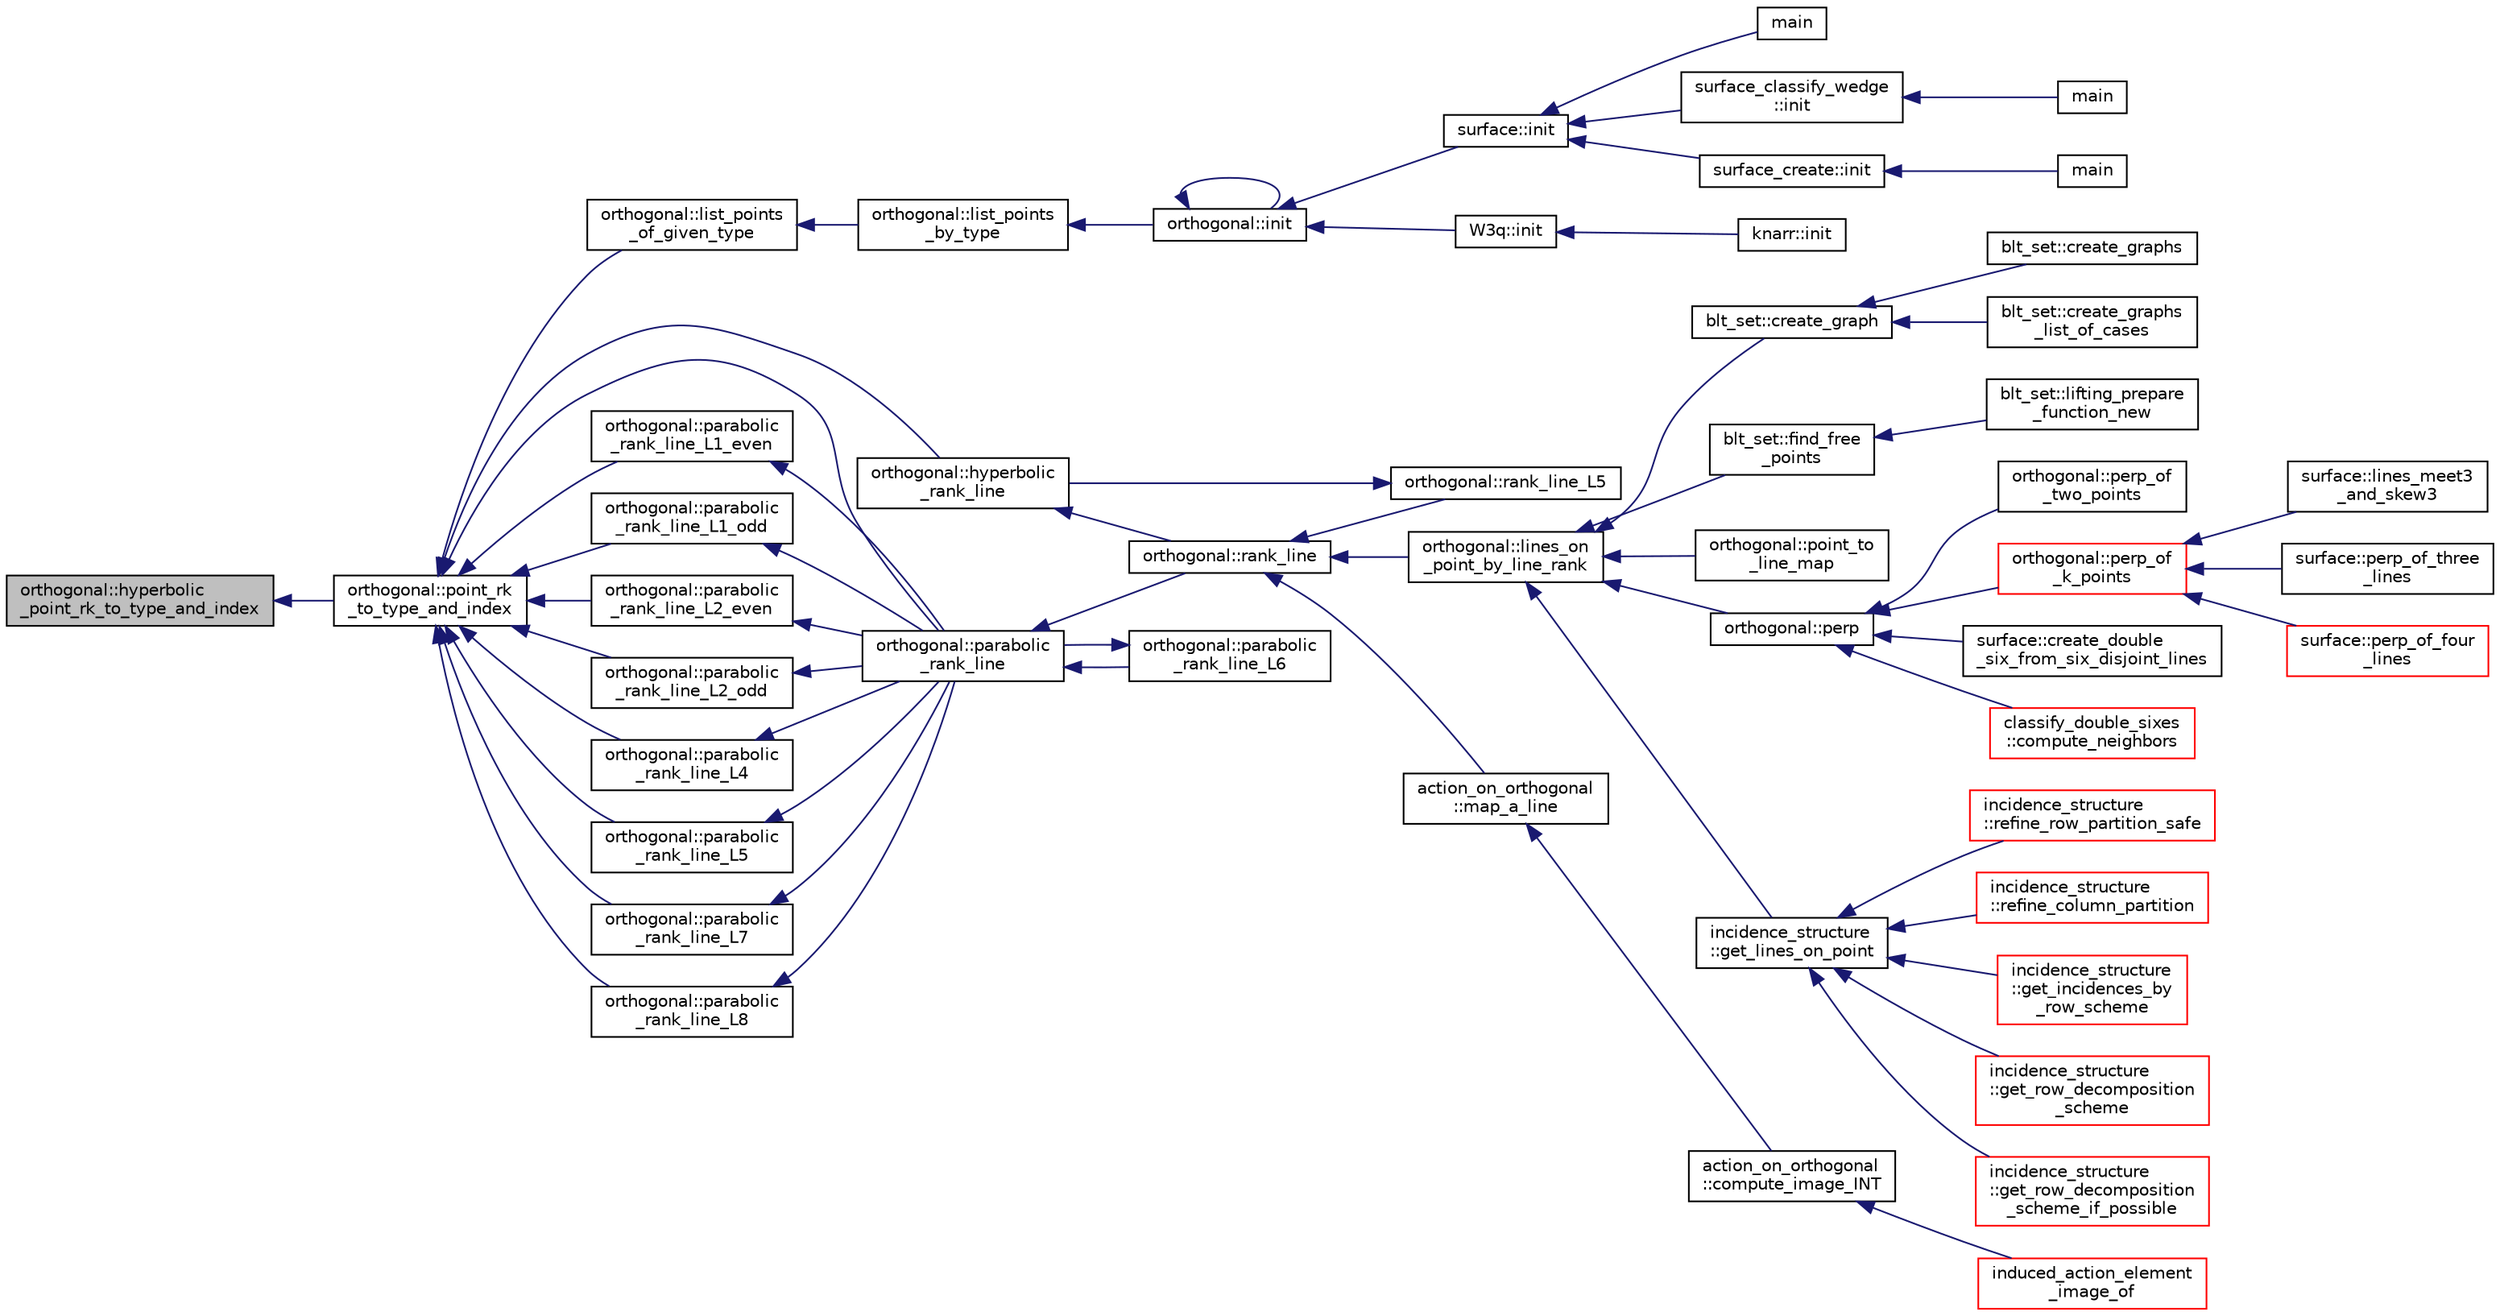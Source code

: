 digraph "orthogonal::hyperbolic_point_rk_to_type_and_index"
{
  edge [fontname="Helvetica",fontsize="10",labelfontname="Helvetica",labelfontsize="10"];
  node [fontname="Helvetica",fontsize="10",shape=record];
  rankdir="LR";
  Node8101 [label="orthogonal::hyperbolic\l_point_rk_to_type_and_index",height=0.2,width=0.4,color="black", fillcolor="grey75", style="filled", fontcolor="black"];
  Node8101 -> Node8102 [dir="back",color="midnightblue",fontsize="10",style="solid",fontname="Helvetica"];
  Node8102 [label="orthogonal::point_rk\l_to_type_and_index",height=0.2,width=0.4,color="black", fillcolor="white", style="filled",URL="$d7/daa/classorthogonal.html#a5419c9c6b60c81e6e66f3606e7ad1815"];
  Node8102 -> Node8103 [dir="back",color="midnightblue",fontsize="10",style="solid",fontname="Helvetica"];
  Node8103 [label="orthogonal::list_points\l_of_given_type",height=0.2,width=0.4,color="black", fillcolor="white", style="filled",URL="$d7/daa/classorthogonal.html#a80ded28f55a2191d5a5ec5fe9ee1a4c7"];
  Node8103 -> Node8104 [dir="back",color="midnightblue",fontsize="10",style="solid",fontname="Helvetica"];
  Node8104 [label="orthogonal::list_points\l_by_type",height=0.2,width=0.4,color="black", fillcolor="white", style="filled",URL="$d7/daa/classorthogonal.html#a078981d509c626c1cdad322ab94c697c"];
  Node8104 -> Node8105 [dir="back",color="midnightblue",fontsize="10",style="solid",fontname="Helvetica"];
  Node8105 [label="orthogonal::init",height=0.2,width=0.4,color="black", fillcolor="white", style="filled",URL="$d7/daa/classorthogonal.html#a8bd53ba30f34ac50889503f0f3ef6deb"];
  Node8105 -> Node8105 [dir="back",color="midnightblue",fontsize="10",style="solid",fontname="Helvetica"];
  Node8105 -> Node8106 [dir="back",color="midnightblue",fontsize="10",style="solid",fontname="Helvetica"];
  Node8106 [label="surface::init",height=0.2,width=0.4,color="black", fillcolor="white", style="filled",URL="$d5/d88/classsurface.html#a90570b0ca6ab02988159f2c40cb27308"];
  Node8106 -> Node8107 [dir="back",color="midnightblue",fontsize="10",style="solid",fontname="Helvetica"];
  Node8107 [label="main",height=0.2,width=0.4,color="black", fillcolor="white", style="filled",URL="$d6/dc3/arc__lifting__main_8_c.html#a217dbf8b442f20279ea00b898af96f52"];
  Node8106 -> Node8108 [dir="back",color="midnightblue",fontsize="10",style="solid",fontname="Helvetica"];
  Node8108 [label="surface_classify_wedge\l::init",height=0.2,width=0.4,color="black", fillcolor="white", style="filled",URL="$d7/d5c/classsurface__classify__wedge.html#a43302106663b307aa8274a5112a7010a"];
  Node8108 -> Node8109 [dir="back",color="midnightblue",fontsize="10",style="solid",fontname="Helvetica"];
  Node8109 [label="main",height=0.2,width=0.4,color="black", fillcolor="white", style="filled",URL="$df/df8/surface__classify_8_c.html#a217dbf8b442f20279ea00b898af96f52"];
  Node8106 -> Node8110 [dir="back",color="midnightblue",fontsize="10",style="solid",fontname="Helvetica"];
  Node8110 [label="surface_create::init",height=0.2,width=0.4,color="black", fillcolor="white", style="filled",URL="$de/da4/classsurface__create.html#ab0db5c12825f778e3caf8aa4da02eb06"];
  Node8110 -> Node8111 [dir="back",color="midnightblue",fontsize="10",style="solid",fontname="Helvetica"];
  Node8111 [label="main",height=0.2,width=0.4,color="black", fillcolor="white", style="filled",URL="$d2/dfa/create__surface__main_8_c.html#a217dbf8b442f20279ea00b898af96f52"];
  Node8105 -> Node8112 [dir="back",color="midnightblue",fontsize="10",style="solid",fontname="Helvetica"];
  Node8112 [label="W3q::init",height=0.2,width=0.4,color="black", fillcolor="white", style="filled",URL="$de/d2c/class_w3q.html#a215fe070895a4915537fcb1bfba4f777"];
  Node8112 -> Node8113 [dir="back",color="midnightblue",fontsize="10",style="solid",fontname="Helvetica"];
  Node8113 [label="knarr::init",height=0.2,width=0.4,color="black", fillcolor="white", style="filled",URL="$d7/de5/classknarr.html#a1e25f28aeec8f316cc0ce81eb89e670e"];
  Node8102 -> Node8114 [dir="back",color="midnightblue",fontsize="10",style="solid",fontname="Helvetica"];
  Node8114 [label="orthogonal::hyperbolic\l_rank_line",height=0.2,width=0.4,color="black", fillcolor="white", style="filled",URL="$d7/daa/classorthogonal.html#a2810f9a6851f445b03fdbfe2a888e9f5"];
  Node8114 -> Node8115 [dir="back",color="midnightblue",fontsize="10",style="solid",fontname="Helvetica"];
  Node8115 [label="orthogonal::rank_line",height=0.2,width=0.4,color="black", fillcolor="white", style="filled",URL="$d7/daa/classorthogonal.html#a5e1b5a3eb76840f425e71f25dabcd470"];
  Node8115 -> Node8116 [dir="back",color="midnightblue",fontsize="10",style="solid",fontname="Helvetica"];
  Node8116 [label="orthogonal::lines_on\l_point_by_line_rank",height=0.2,width=0.4,color="black", fillcolor="white", style="filled",URL="$d7/daa/classorthogonal.html#adc21874b6da3cd3585c704994fb538aa"];
  Node8116 -> Node8117 [dir="back",color="midnightblue",fontsize="10",style="solid",fontname="Helvetica"];
  Node8117 [label="blt_set::create_graph",height=0.2,width=0.4,color="black", fillcolor="white", style="filled",URL="$d1/d3d/classblt__set.html#ae92249ece99ffbc92e93e49cd5d5dccf"];
  Node8117 -> Node8118 [dir="back",color="midnightblue",fontsize="10",style="solid",fontname="Helvetica"];
  Node8118 [label="blt_set::create_graphs",height=0.2,width=0.4,color="black", fillcolor="white", style="filled",URL="$d1/d3d/classblt__set.html#a3f1d4a8ed15875c47b327949f26a4533"];
  Node8117 -> Node8119 [dir="back",color="midnightblue",fontsize="10",style="solid",fontname="Helvetica"];
  Node8119 [label="blt_set::create_graphs\l_list_of_cases",height=0.2,width=0.4,color="black", fillcolor="white", style="filled",URL="$d1/d3d/classblt__set.html#a91ad531d4154bd887182dbd6121476f3"];
  Node8116 -> Node8120 [dir="back",color="midnightblue",fontsize="10",style="solid",fontname="Helvetica"];
  Node8120 [label="blt_set::find_free\l_points",height=0.2,width=0.4,color="black", fillcolor="white", style="filled",URL="$d1/d3d/classblt__set.html#a71f82dd3dc4a901ea2a0949d2f1af302"];
  Node8120 -> Node8121 [dir="back",color="midnightblue",fontsize="10",style="solid",fontname="Helvetica"];
  Node8121 [label="blt_set::lifting_prepare\l_function_new",height=0.2,width=0.4,color="black", fillcolor="white", style="filled",URL="$d1/d3d/classblt__set.html#a1314b7c0a3b78ba54c0f61a397d8afce"];
  Node8116 -> Node8122 [dir="back",color="midnightblue",fontsize="10",style="solid",fontname="Helvetica"];
  Node8122 [label="orthogonal::point_to\l_line_map",height=0.2,width=0.4,color="black", fillcolor="white", style="filled",URL="$d7/daa/classorthogonal.html#a1eae48671390d1c251303be93b45f9e4"];
  Node8116 -> Node8123 [dir="back",color="midnightblue",fontsize="10",style="solid",fontname="Helvetica"];
  Node8123 [label="orthogonal::perp",height=0.2,width=0.4,color="black", fillcolor="white", style="filled",URL="$d7/daa/classorthogonal.html#ae80e0fa8d1e8caddb9afbb466e3d3189"];
  Node8123 -> Node8124 [dir="back",color="midnightblue",fontsize="10",style="solid",fontname="Helvetica"];
  Node8124 [label="orthogonal::perp_of\l_two_points",height=0.2,width=0.4,color="black", fillcolor="white", style="filled",URL="$d7/daa/classorthogonal.html#a6a05fef2e61ed508bff66d6728c58ec0"];
  Node8123 -> Node8125 [dir="back",color="midnightblue",fontsize="10",style="solid",fontname="Helvetica"];
  Node8125 [label="orthogonal::perp_of\l_k_points",height=0.2,width=0.4,color="red", fillcolor="white", style="filled",URL="$d7/daa/classorthogonal.html#a6a92a4680dc76bb289141fc5c765f5fb"];
  Node8125 -> Node8126 [dir="back",color="midnightblue",fontsize="10",style="solid",fontname="Helvetica"];
  Node8126 [label="surface::lines_meet3\l_and_skew3",height=0.2,width=0.4,color="black", fillcolor="white", style="filled",URL="$d5/d88/classsurface.html#af87ed9d20b980a89342f20c206ae5790"];
  Node8125 -> Node8127 [dir="back",color="midnightblue",fontsize="10",style="solid",fontname="Helvetica"];
  Node8127 [label="surface::perp_of_three\l_lines",height=0.2,width=0.4,color="black", fillcolor="white", style="filled",URL="$d5/d88/classsurface.html#aaa43449a367799d405821a1cd5a7e644"];
  Node8125 -> Node8128 [dir="back",color="midnightblue",fontsize="10",style="solid",fontname="Helvetica"];
  Node8128 [label="surface::perp_of_four\l_lines",height=0.2,width=0.4,color="red", fillcolor="white", style="filled",URL="$d5/d88/classsurface.html#a8da8a93f1fcbf344eb943869b0d488f1"];
  Node8123 -> Node8148 [dir="back",color="midnightblue",fontsize="10",style="solid",fontname="Helvetica"];
  Node8148 [label="surface::create_double\l_six_from_six_disjoint_lines",height=0.2,width=0.4,color="black", fillcolor="white", style="filled",URL="$d5/d88/classsurface.html#a4c44f0a33d709edee71537547880dd87"];
  Node8123 -> Node8149 [dir="back",color="midnightblue",fontsize="10",style="solid",fontname="Helvetica"];
  Node8149 [label="classify_double_sixes\l::compute_neighbors",height=0.2,width=0.4,color="red", fillcolor="white", style="filled",URL="$dd/d23/classclassify__double__sixes.html#a675e241052c36c58063ddcfc06d209b2"];
  Node8116 -> Node8150 [dir="back",color="midnightblue",fontsize="10",style="solid",fontname="Helvetica"];
  Node8150 [label="incidence_structure\l::get_lines_on_point",height=0.2,width=0.4,color="black", fillcolor="white", style="filled",URL="$da/d8a/classincidence__structure.html#a09148fd9478525b4a65c8e44833d1861"];
  Node8150 -> Node8151 [dir="back",color="midnightblue",fontsize="10",style="solid",fontname="Helvetica"];
  Node8151 [label="incidence_structure\l::refine_row_partition_safe",height=0.2,width=0.4,color="red", fillcolor="white", style="filled",URL="$da/d8a/classincidence__structure.html#ae84b2dc0f1a0cd1f9acfadcae21e3745"];
  Node8150 -> Node8172 [dir="back",color="midnightblue",fontsize="10",style="solid",fontname="Helvetica"];
  Node8172 [label="incidence_structure\l::refine_column_partition",height=0.2,width=0.4,color="red", fillcolor="white", style="filled",URL="$da/d8a/classincidence__structure.html#ac262f307c1531d67496129dc7890cda4"];
  Node8150 -> Node8177 [dir="back",color="midnightblue",fontsize="10",style="solid",fontname="Helvetica"];
  Node8177 [label="incidence_structure\l::get_incidences_by\l_row_scheme",height=0.2,width=0.4,color="red", fillcolor="white", style="filled",URL="$da/d8a/classincidence__structure.html#addab249e03244133841bd793389c792c"];
  Node8150 -> Node8181 [dir="back",color="midnightblue",fontsize="10",style="solid",fontname="Helvetica"];
  Node8181 [label="incidence_structure\l::get_row_decomposition\l_scheme",height=0.2,width=0.4,color="red", fillcolor="white", style="filled",URL="$da/d8a/classincidence__structure.html#aa0ad04253ba8e75bb15900ee8b01c9aa"];
  Node8150 -> Node8192 [dir="back",color="midnightblue",fontsize="10",style="solid",fontname="Helvetica"];
  Node8192 [label="incidence_structure\l::get_row_decomposition\l_scheme_if_possible",height=0.2,width=0.4,color="red", fillcolor="white", style="filled",URL="$da/d8a/classincidence__structure.html#ac93d2a6419b0fca3f25f101c5f08caf5"];
  Node8115 -> Node8194 [dir="back",color="midnightblue",fontsize="10",style="solid",fontname="Helvetica"];
  Node8194 [label="orthogonal::rank_line_L5",height=0.2,width=0.4,color="black", fillcolor="white", style="filled",URL="$d7/daa/classorthogonal.html#a80bcc065004ef76b70cef437fff6f54c"];
  Node8194 -> Node8114 [dir="back",color="midnightblue",fontsize="10",style="solid",fontname="Helvetica"];
  Node8115 -> Node8195 [dir="back",color="midnightblue",fontsize="10",style="solid",fontname="Helvetica"];
  Node8195 [label="action_on_orthogonal\l::map_a_line",height=0.2,width=0.4,color="black", fillcolor="white", style="filled",URL="$dc/d87/classaction__on__orthogonal.html#ac7e41a4bbc9e0f2813f2f7030f3ed177"];
  Node8195 -> Node8196 [dir="back",color="midnightblue",fontsize="10",style="solid",fontname="Helvetica"];
  Node8196 [label="action_on_orthogonal\l::compute_image_INT",height=0.2,width=0.4,color="black", fillcolor="white", style="filled",URL="$dc/d87/classaction__on__orthogonal.html#a53cee5a150163f7614151b9cd1fc06f3"];
  Node8196 -> Node8197 [dir="back",color="midnightblue",fontsize="10",style="solid",fontname="Helvetica"];
  Node8197 [label="induced_action_element\l_image_of",height=0.2,width=0.4,color="red", fillcolor="white", style="filled",URL="$d3/d27/interface_8_c.html#a821850d6c3988dd122de0489cd36f0f0"];
  Node8102 -> Node8397 [dir="back",color="midnightblue",fontsize="10",style="solid",fontname="Helvetica"];
  Node8397 [label="orthogonal::parabolic\l_rank_line",height=0.2,width=0.4,color="black", fillcolor="white", style="filled",URL="$d7/daa/classorthogonal.html#a7df334ceca90bc5b90c56354dbaf45c9"];
  Node8397 -> Node8115 [dir="back",color="midnightblue",fontsize="10",style="solid",fontname="Helvetica"];
  Node8397 -> Node8398 [dir="back",color="midnightblue",fontsize="10",style="solid",fontname="Helvetica"];
  Node8398 [label="orthogonal::parabolic\l_rank_line_L6",height=0.2,width=0.4,color="black", fillcolor="white", style="filled",URL="$d7/daa/classorthogonal.html#ab242f864cc2a012dee7c379649d2e566"];
  Node8398 -> Node8397 [dir="back",color="midnightblue",fontsize="10",style="solid",fontname="Helvetica"];
  Node8102 -> Node8399 [dir="back",color="midnightblue",fontsize="10",style="solid",fontname="Helvetica"];
  Node8399 [label="orthogonal::parabolic\l_rank_line_L1_even",height=0.2,width=0.4,color="black", fillcolor="white", style="filled",URL="$d7/daa/classorthogonal.html#a7f055ba3f318499430444e583ed03ee3"];
  Node8399 -> Node8397 [dir="back",color="midnightblue",fontsize="10",style="solid",fontname="Helvetica"];
  Node8102 -> Node8400 [dir="back",color="midnightblue",fontsize="10",style="solid",fontname="Helvetica"];
  Node8400 [label="orthogonal::parabolic\l_rank_line_L1_odd",height=0.2,width=0.4,color="black", fillcolor="white", style="filled",URL="$d7/daa/classorthogonal.html#aab93abadf848b0a5d72b367f155cd7e4"];
  Node8400 -> Node8397 [dir="back",color="midnightblue",fontsize="10",style="solid",fontname="Helvetica"];
  Node8102 -> Node8401 [dir="back",color="midnightblue",fontsize="10",style="solid",fontname="Helvetica"];
  Node8401 [label="orthogonal::parabolic\l_rank_line_L2_even",height=0.2,width=0.4,color="black", fillcolor="white", style="filled",URL="$d7/daa/classorthogonal.html#ad884e741520104066da699b1133deeb0"];
  Node8401 -> Node8397 [dir="back",color="midnightblue",fontsize="10",style="solid",fontname="Helvetica"];
  Node8102 -> Node8402 [dir="back",color="midnightblue",fontsize="10",style="solid",fontname="Helvetica"];
  Node8402 [label="orthogonal::parabolic\l_rank_line_L2_odd",height=0.2,width=0.4,color="black", fillcolor="white", style="filled",URL="$d7/daa/classorthogonal.html#a87ddd814e99966b82e69a1041307074f"];
  Node8402 -> Node8397 [dir="back",color="midnightblue",fontsize="10",style="solid",fontname="Helvetica"];
  Node8102 -> Node8403 [dir="back",color="midnightblue",fontsize="10",style="solid",fontname="Helvetica"];
  Node8403 [label="orthogonal::parabolic\l_rank_line_L4",height=0.2,width=0.4,color="black", fillcolor="white", style="filled",URL="$d7/daa/classorthogonal.html#a9e693d30c0ade825f389feec38ea83b2"];
  Node8403 -> Node8397 [dir="back",color="midnightblue",fontsize="10",style="solid",fontname="Helvetica"];
  Node8102 -> Node8404 [dir="back",color="midnightblue",fontsize="10",style="solid",fontname="Helvetica"];
  Node8404 [label="orthogonal::parabolic\l_rank_line_L5",height=0.2,width=0.4,color="black", fillcolor="white", style="filled",URL="$d7/daa/classorthogonal.html#ab9ff5dd42f31a297d03c559a4934a950"];
  Node8404 -> Node8397 [dir="back",color="midnightblue",fontsize="10",style="solid",fontname="Helvetica"];
  Node8102 -> Node8405 [dir="back",color="midnightblue",fontsize="10",style="solid",fontname="Helvetica"];
  Node8405 [label="orthogonal::parabolic\l_rank_line_L7",height=0.2,width=0.4,color="black", fillcolor="white", style="filled",URL="$d7/daa/classorthogonal.html#ac38fe609d558cb7b16d92b7eb606c6f1"];
  Node8405 -> Node8397 [dir="back",color="midnightblue",fontsize="10",style="solid",fontname="Helvetica"];
  Node8102 -> Node8406 [dir="back",color="midnightblue",fontsize="10",style="solid",fontname="Helvetica"];
  Node8406 [label="orthogonal::parabolic\l_rank_line_L8",height=0.2,width=0.4,color="black", fillcolor="white", style="filled",URL="$d7/daa/classorthogonal.html#af1fb4b5a1ab65d189daea2de78de5225"];
  Node8406 -> Node8397 [dir="back",color="midnightblue",fontsize="10",style="solid",fontname="Helvetica"];
}
